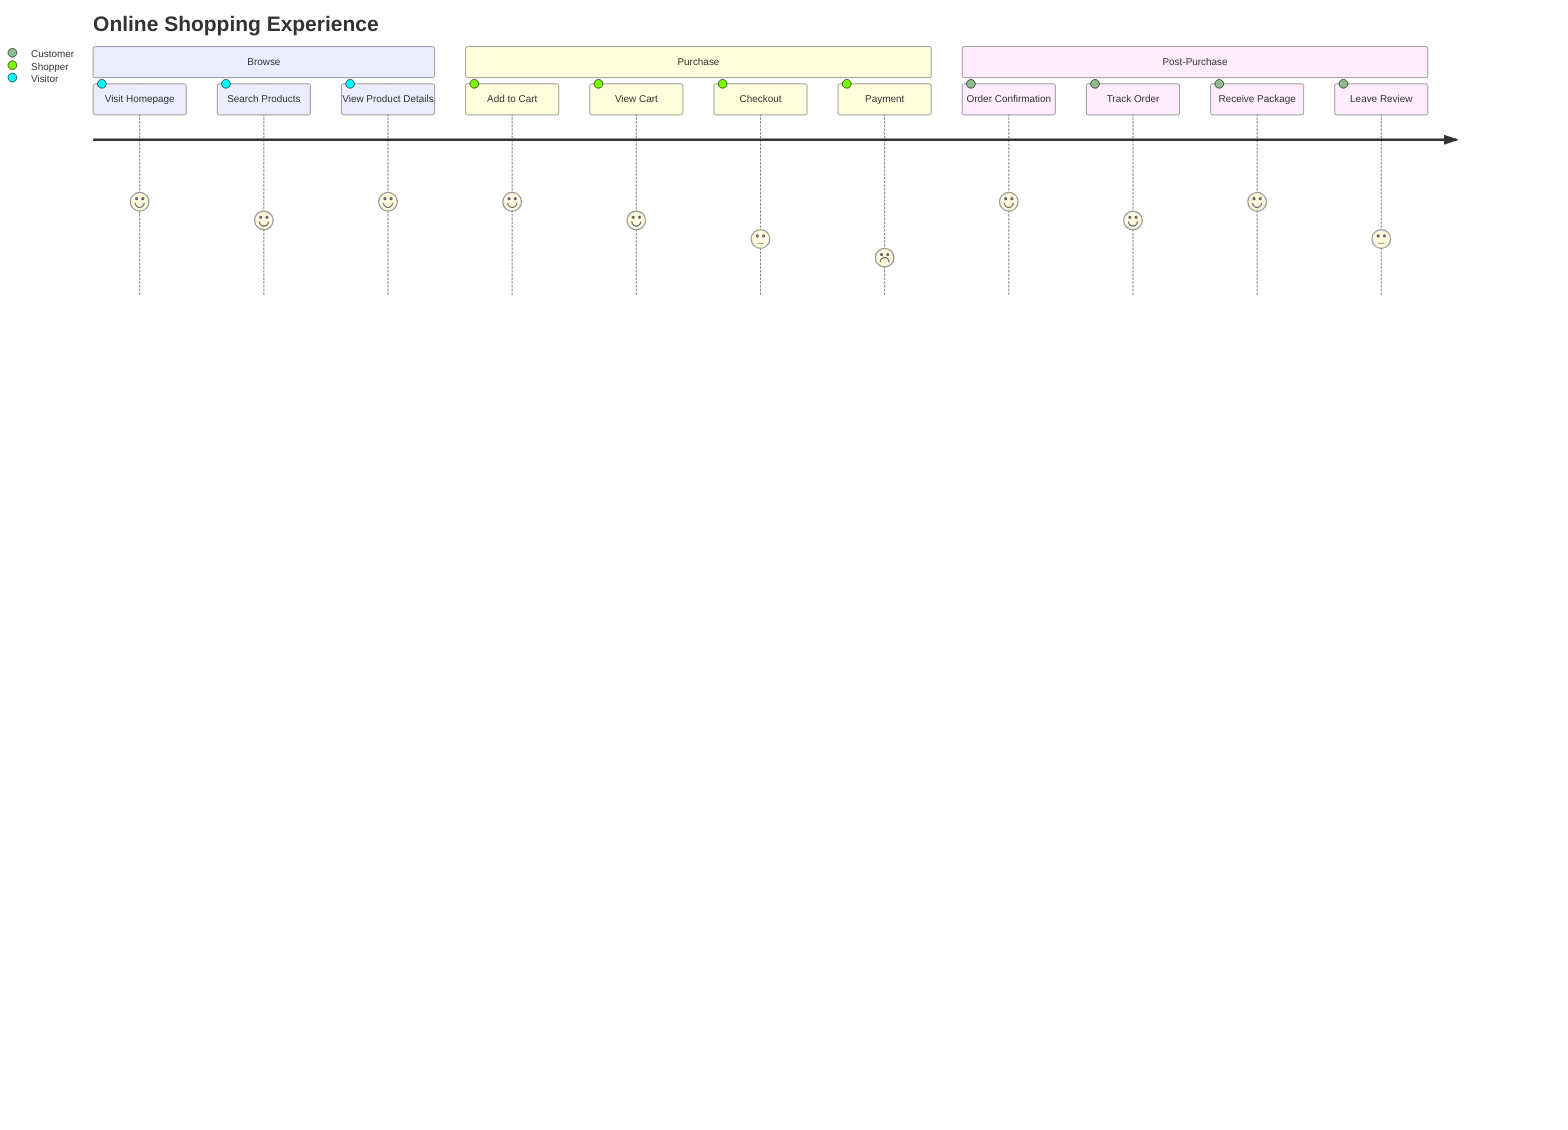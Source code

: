 journey
    title Online Shopping Experience
    section Browse
      Visit Homepage: 5: Visitor
      Search Products: 4: Visitor
      View Product Details: 5: Visitor
    section Purchase
      Add to Cart: 5: Shopper
      View Cart: 4: Shopper
      Checkout: 3: Shopper
      Payment: 2: Shopper
    section Post-Purchase
      Order Confirmation: 5: Customer
      Track Order: 4: Customer
      Receive Package: 5: Customer
      Leave Review: 3: Customer